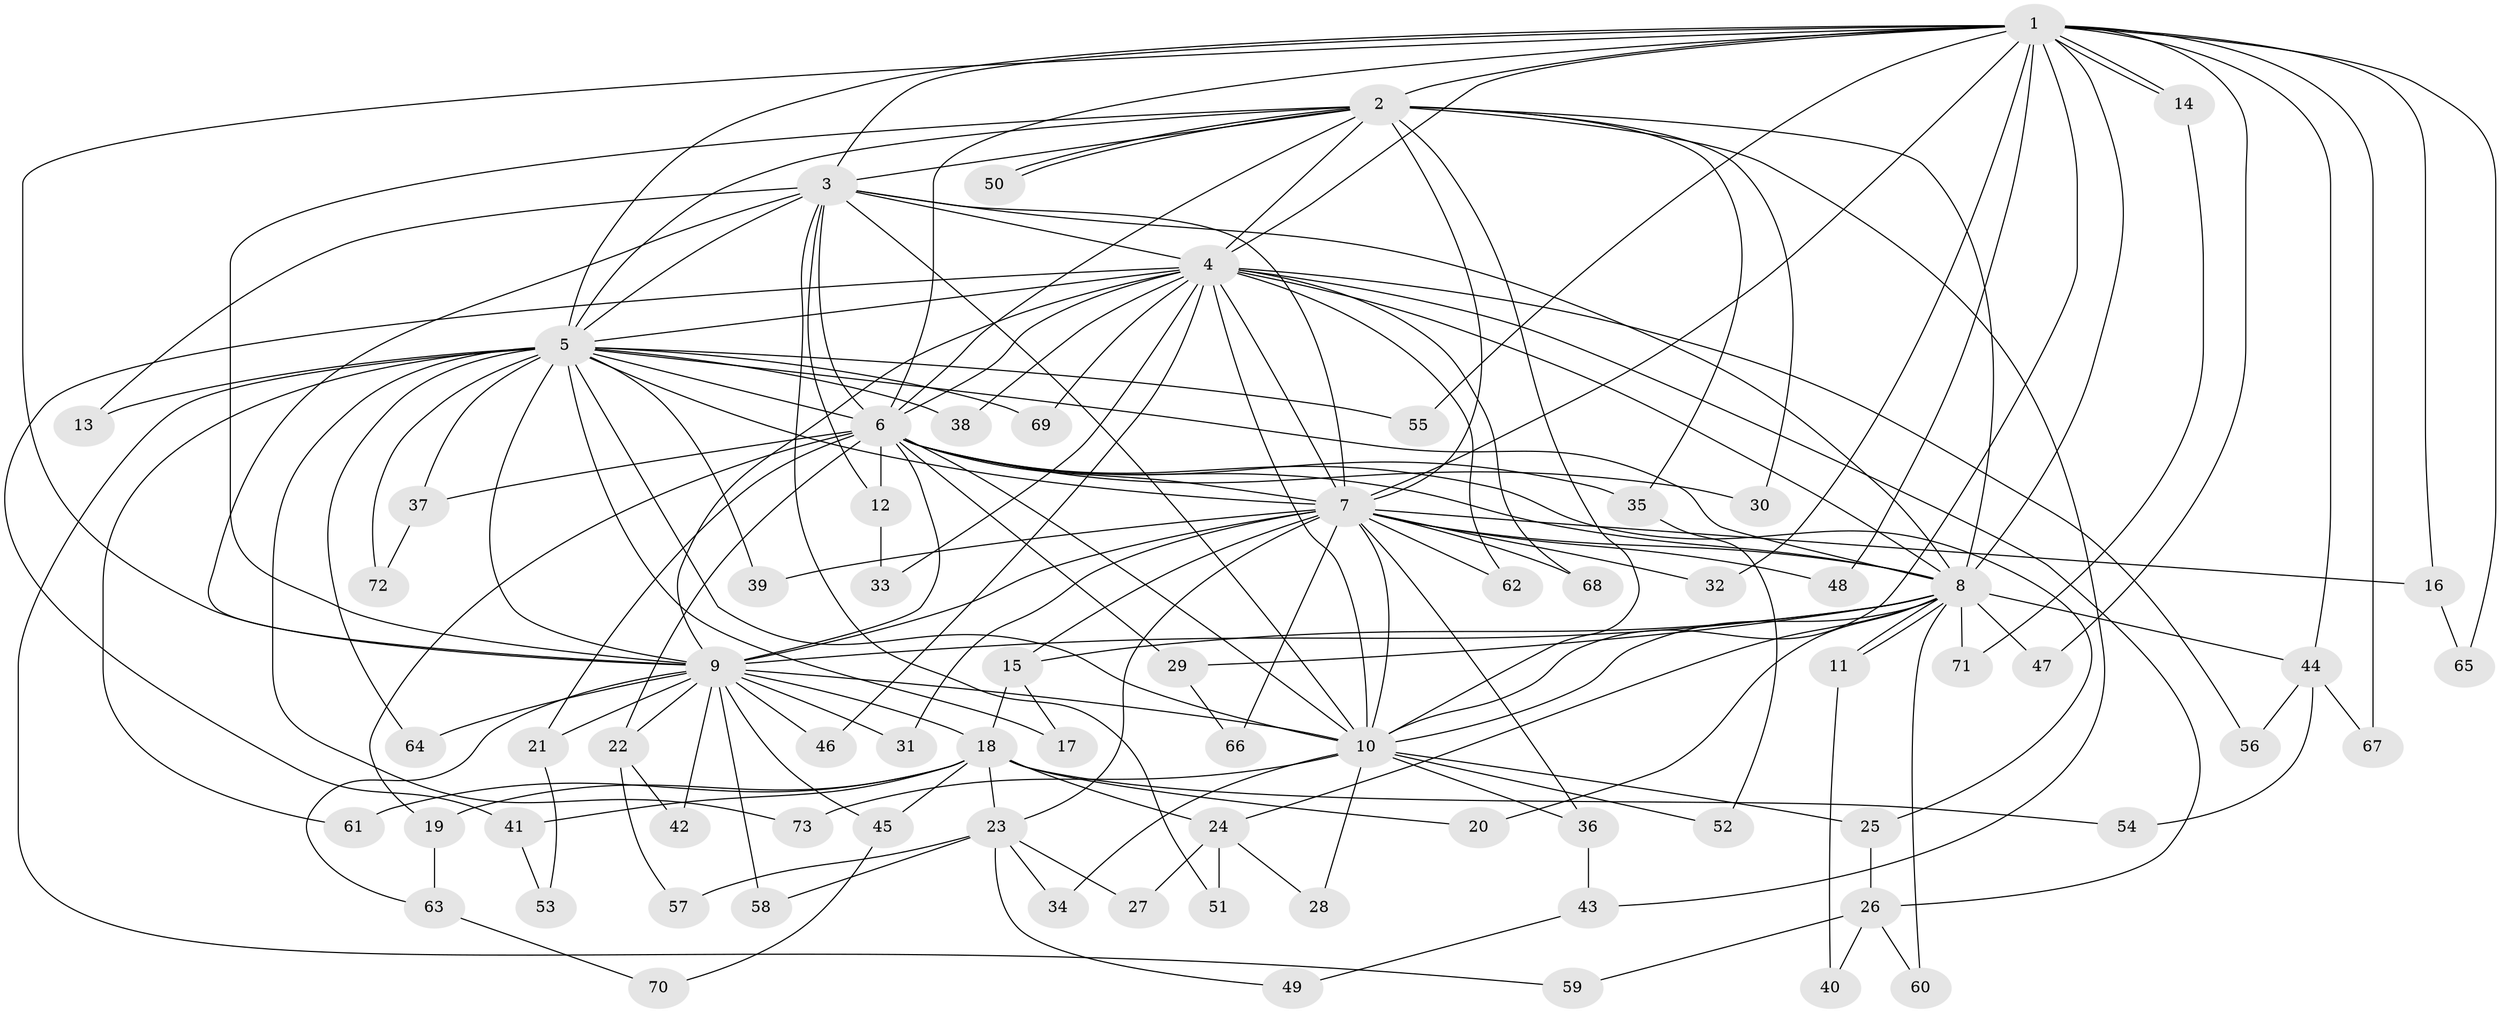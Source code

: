 // coarse degree distribution, {16: 0.01818181818181818, 20: 0.01818181818181818, 10: 0.01818181818181818, 17: 0.03636363636363636, 19: 0.01818181818181818, 21: 0.01818181818181818, 15: 0.01818181818181818, 3: 0.16363636363636364, 2: 0.5818181818181818, 4: 0.03636363636363636, 11: 0.01818181818181818, 5: 0.05454545454545454}
// Generated by graph-tools (version 1.1) at 2025/23/03/03/25 07:23:36]
// undirected, 73 vertices, 171 edges
graph export_dot {
graph [start="1"]
  node [color=gray90,style=filled];
  1;
  2;
  3;
  4;
  5;
  6;
  7;
  8;
  9;
  10;
  11;
  12;
  13;
  14;
  15;
  16;
  17;
  18;
  19;
  20;
  21;
  22;
  23;
  24;
  25;
  26;
  27;
  28;
  29;
  30;
  31;
  32;
  33;
  34;
  35;
  36;
  37;
  38;
  39;
  40;
  41;
  42;
  43;
  44;
  45;
  46;
  47;
  48;
  49;
  50;
  51;
  52;
  53;
  54;
  55;
  56;
  57;
  58;
  59;
  60;
  61;
  62;
  63;
  64;
  65;
  66;
  67;
  68;
  69;
  70;
  71;
  72;
  73;
  1 -- 2;
  1 -- 3;
  1 -- 4;
  1 -- 5;
  1 -- 6;
  1 -- 7;
  1 -- 8;
  1 -- 9;
  1 -- 10;
  1 -- 14;
  1 -- 14;
  1 -- 16;
  1 -- 32;
  1 -- 44;
  1 -- 47;
  1 -- 48;
  1 -- 55;
  1 -- 65;
  1 -- 67;
  2 -- 3;
  2 -- 4;
  2 -- 5;
  2 -- 6;
  2 -- 7;
  2 -- 8;
  2 -- 9;
  2 -- 10;
  2 -- 30;
  2 -- 35;
  2 -- 43;
  2 -- 50;
  2 -- 50;
  3 -- 4;
  3 -- 5;
  3 -- 6;
  3 -- 7;
  3 -- 8;
  3 -- 9;
  3 -- 10;
  3 -- 12;
  3 -- 13;
  3 -- 51;
  4 -- 5;
  4 -- 6;
  4 -- 7;
  4 -- 8;
  4 -- 9;
  4 -- 10;
  4 -- 26;
  4 -- 33;
  4 -- 38;
  4 -- 41;
  4 -- 46;
  4 -- 56;
  4 -- 62;
  4 -- 68;
  4 -- 69;
  5 -- 6;
  5 -- 7;
  5 -- 8;
  5 -- 9;
  5 -- 10;
  5 -- 13;
  5 -- 17;
  5 -- 37;
  5 -- 38;
  5 -- 39;
  5 -- 55;
  5 -- 59;
  5 -- 61;
  5 -- 64;
  5 -- 69;
  5 -- 72;
  5 -- 73;
  6 -- 7;
  6 -- 8;
  6 -- 9;
  6 -- 10;
  6 -- 12;
  6 -- 19;
  6 -- 21;
  6 -- 22;
  6 -- 25;
  6 -- 29;
  6 -- 30;
  6 -- 35;
  6 -- 37;
  7 -- 8;
  7 -- 9;
  7 -- 10;
  7 -- 15;
  7 -- 16;
  7 -- 23;
  7 -- 31;
  7 -- 32;
  7 -- 36;
  7 -- 39;
  7 -- 48;
  7 -- 62;
  7 -- 66;
  7 -- 68;
  8 -- 9;
  8 -- 10;
  8 -- 11;
  8 -- 11;
  8 -- 15;
  8 -- 20;
  8 -- 24;
  8 -- 29;
  8 -- 44;
  8 -- 47;
  8 -- 60;
  8 -- 71;
  9 -- 10;
  9 -- 18;
  9 -- 21;
  9 -- 22;
  9 -- 31;
  9 -- 42;
  9 -- 45;
  9 -- 46;
  9 -- 58;
  9 -- 63;
  9 -- 64;
  10 -- 25;
  10 -- 28;
  10 -- 34;
  10 -- 36;
  10 -- 52;
  10 -- 73;
  11 -- 40;
  12 -- 33;
  14 -- 71;
  15 -- 17;
  15 -- 18;
  16 -- 65;
  18 -- 19;
  18 -- 20;
  18 -- 23;
  18 -- 24;
  18 -- 41;
  18 -- 45;
  18 -- 54;
  18 -- 61;
  19 -- 63;
  21 -- 53;
  22 -- 42;
  22 -- 57;
  23 -- 27;
  23 -- 34;
  23 -- 49;
  23 -- 57;
  23 -- 58;
  24 -- 27;
  24 -- 28;
  24 -- 51;
  25 -- 26;
  26 -- 40;
  26 -- 59;
  26 -- 60;
  29 -- 66;
  35 -- 52;
  36 -- 43;
  37 -- 72;
  41 -- 53;
  43 -- 49;
  44 -- 54;
  44 -- 56;
  44 -- 67;
  45 -- 70;
  63 -- 70;
}

